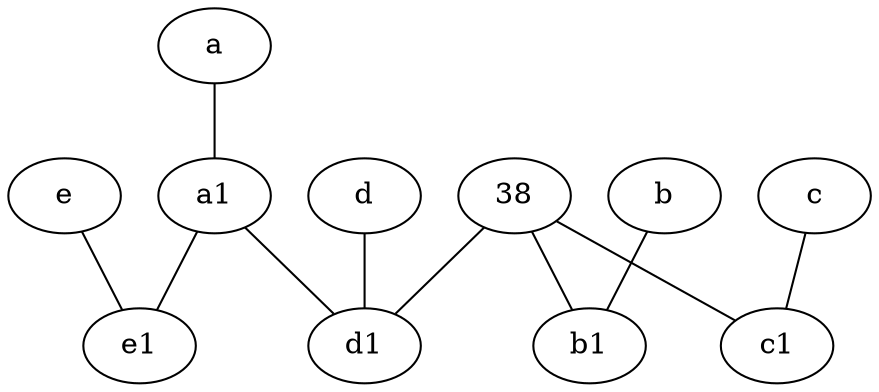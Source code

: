 graph {
	node [labelfontsize=50]
	e [labelfontsize=50 pos="7,9!"]
	e1 [labelfontsize=50 pos="7,7!"]
	38 [labelfontsize=50]
	b1 [labelfontsize=50 pos="9,4!"]
	d1 [labelfontsize=50 pos="3,5!"]
	c1 [labelfontsize=50 pos="4.5,3!"]
	a1 [labelfontsize=50 pos="8,3!"]
	a -- a1
	b -- b1
	d -- d1
	38 -- c1
	a1 -- e1
	a1 -- d1
	38 -- d1
	38 -- b1
	e -- e1
	c -- c1
}
